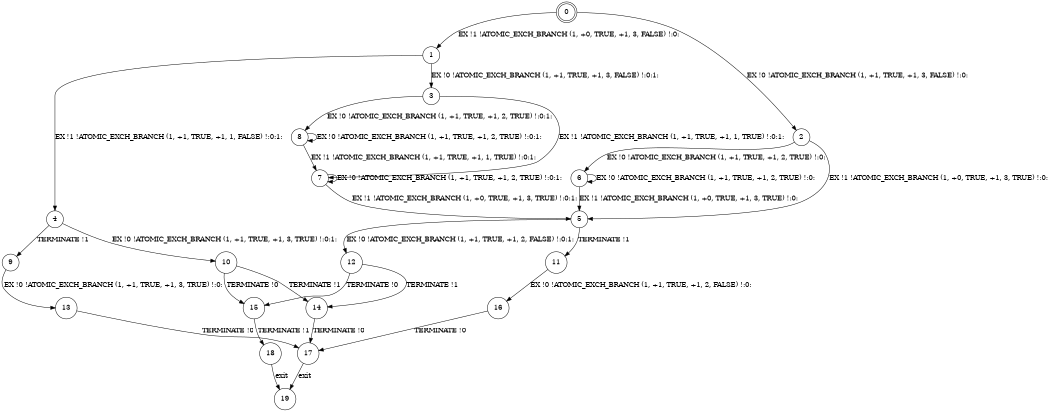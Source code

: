 digraph BCG {
size = "7, 10.5";
center = TRUE;
node [shape = circle];
0 [peripheries = 2];
0 -> 1 [label = "EX !1 !ATOMIC_EXCH_BRANCH (1, +0, TRUE, +1, 3, FALSE) !:0:"];
0 -> 2 [label = "EX !0 !ATOMIC_EXCH_BRANCH (1, +1, TRUE, +1, 3, FALSE) !:0:"];
1 -> 3 [label = "EX !0 !ATOMIC_EXCH_BRANCH (1, +1, TRUE, +1, 3, FALSE) !:0:1:"];
1 -> 4 [label = "EX !1 !ATOMIC_EXCH_BRANCH (1, +1, TRUE, +1, 1, FALSE) !:0:1:"];
2 -> 5 [label = "EX !1 !ATOMIC_EXCH_BRANCH (1, +0, TRUE, +1, 3, TRUE) !:0:"];
2 -> 6 [label = "EX !0 !ATOMIC_EXCH_BRANCH (1, +1, TRUE, +1, 2, TRUE) !:0:"];
3 -> 7 [label = "EX !1 !ATOMIC_EXCH_BRANCH (1, +1, TRUE, +1, 1, TRUE) !:0:1:"];
3 -> 8 [label = "EX !0 !ATOMIC_EXCH_BRANCH (1, +1, TRUE, +1, 2, TRUE) !:0:1:"];
4 -> 9 [label = "TERMINATE !1"];
4 -> 10 [label = "EX !0 !ATOMIC_EXCH_BRANCH (1, +1, TRUE, +1, 3, TRUE) !:0:1:"];
5 -> 11 [label = "TERMINATE !1"];
5 -> 12 [label = "EX !0 !ATOMIC_EXCH_BRANCH (1, +1, TRUE, +1, 2, FALSE) !:0:1:"];
6 -> 5 [label = "EX !1 !ATOMIC_EXCH_BRANCH (1, +0, TRUE, +1, 3, TRUE) !:0:"];
6 -> 6 [label = "EX !0 !ATOMIC_EXCH_BRANCH (1, +1, TRUE, +1, 2, TRUE) !:0:"];
7 -> 5 [label = "EX !1 !ATOMIC_EXCH_BRANCH (1, +0, TRUE, +1, 3, TRUE) !:0:1:"];
7 -> 7 [label = "EX !0 !ATOMIC_EXCH_BRANCH (1, +1, TRUE, +1, 2, TRUE) !:0:1:"];
8 -> 7 [label = "EX !1 !ATOMIC_EXCH_BRANCH (1, +1, TRUE, +1, 1, TRUE) !:0:1:"];
8 -> 8 [label = "EX !0 !ATOMIC_EXCH_BRANCH (1, +1, TRUE, +1, 2, TRUE) !:0:1:"];
9 -> 13 [label = "EX !0 !ATOMIC_EXCH_BRANCH (1, +1, TRUE, +1, 3, TRUE) !:0:"];
10 -> 14 [label = "TERMINATE !1"];
10 -> 15 [label = "TERMINATE !0"];
11 -> 16 [label = "EX !0 !ATOMIC_EXCH_BRANCH (1, +1, TRUE, +1, 2, FALSE) !:0:"];
12 -> 14 [label = "TERMINATE !1"];
12 -> 15 [label = "TERMINATE !0"];
13 -> 17 [label = "TERMINATE !0"];
14 -> 17 [label = "TERMINATE !0"];
15 -> 18 [label = "TERMINATE !1"];
16 -> 17 [label = "TERMINATE !0"];
17 -> 19 [label = "exit"];
18 -> 19 [label = "exit"];
}
